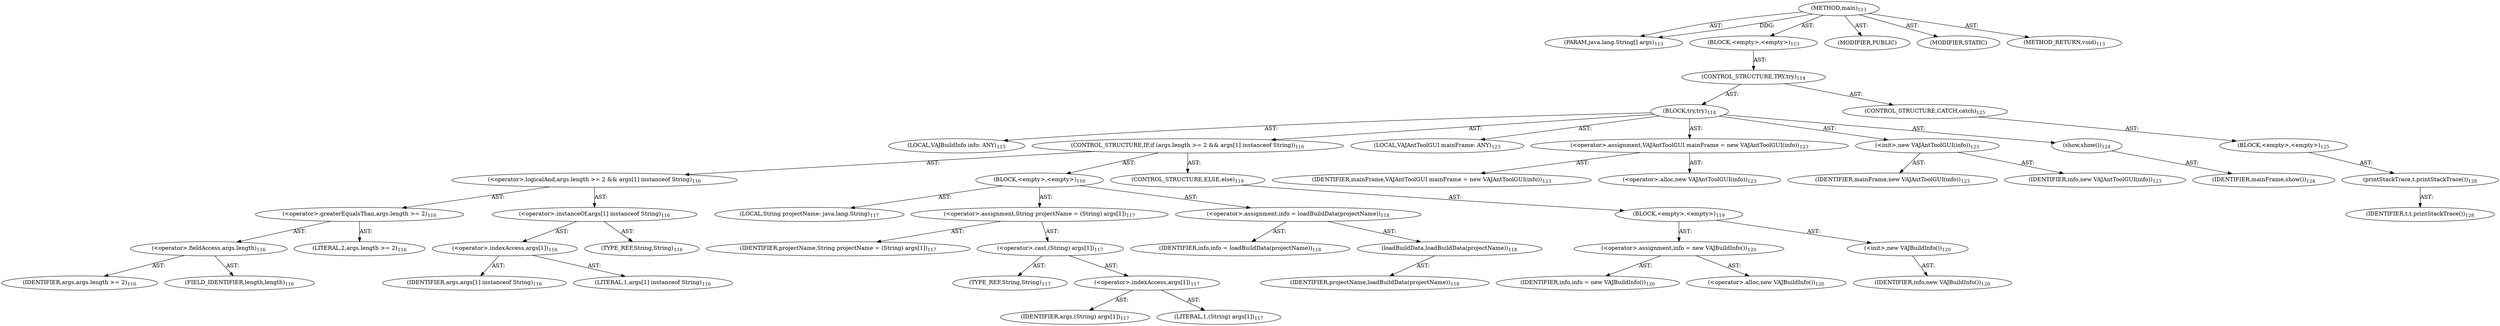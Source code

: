 digraph "main" {  
"111669149697" [label = <(METHOD,main)<SUB>113</SUB>> ]
"115964116993" [label = <(PARAM,java.lang.String[] args)<SUB>113</SUB>> ]
"25769803782" [label = <(BLOCK,&lt;empty&gt;,&lt;empty&gt;)<SUB>113</SUB>> ]
"47244640260" [label = <(CONTROL_STRUCTURE,TRY,try)<SUB>114</SUB>> ]
"25769803783" [label = <(BLOCK,try,try)<SUB>114</SUB>> ]
"94489280517" [label = <(LOCAL,VAJBuildInfo info: ANY)<SUB>115</SUB>> ]
"47244640261" [label = <(CONTROL_STRUCTURE,IF,if (args.length &gt;= 2 &amp;&amp; args[1] instanceof String))<SUB>116</SUB>> ]
"30064771097" [label = <(&lt;operator&gt;.logicalAnd,args.length &gt;= 2 &amp;&amp; args[1] instanceof String)<SUB>116</SUB>> ]
"30064771098" [label = <(&lt;operator&gt;.greaterEqualsThan,args.length &gt;= 2)<SUB>116</SUB>> ]
"30064771099" [label = <(&lt;operator&gt;.fieldAccess,args.length)<SUB>116</SUB>> ]
"68719476758" [label = <(IDENTIFIER,args,args.length &gt;= 2)<SUB>116</SUB>> ]
"55834574850" [label = <(FIELD_IDENTIFIER,length,length)<SUB>116</SUB>> ]
"90194313219" [label = <(LITERAL,2,args.length &gt;= 2)<SUB>116</SUB>> ]
"30064771100" [label = <(&lt;operator&gt;.instanceOf,args[1] instanceof String)<SUB>116</SUB>> ]
"30064771101" [label = <(&lt;operator&gt;.indexAccess,args[1])<SUB>116</SUB>> ]
"68719476759" [label = <(IDENTIFIER,args,args[1] instanceof String)<SUB>116</SUB>> ]
"90194313220" [label = <(LITERAL,1,args[1] instanceof String)<SUB>116</SUB>> ]
"180388626435" [label = <(TYPE_REF,String,String)<SUB>116</SUB>> ]
"25769803784" [label = <(BLOCK,&lt;empty&gt;,&lt;empty&gt;)<SUB>116</SUB>> ]
"94489280518" [label = <(LOCAL,String projectName: java.lang.String)<SUB>117</SUB>> ]
"30064771102" [label = <(&lt;operator&gt;.assignment,String projectName = (String) args[1])<SUB>117</SUB>> ]
"68719476760" [label = <(IDENTIFIER,projectName,String projectName = (String) args[1])<SUB>117</SUB>> ]
"30064771103" [label = <(&lt;operator&gt;.cast,(String) args[1])<SUB>117</SUB>> ]
"180388626436" [label = <(TYPE_REF,String,String)<SUB>117</SUB>> ]
"30064771104" [label = <(&lt;operator&gt;.indexAccess,args[1])<SUB>117</SUB>> ]
"68719476761" [label = <(IDENTIFIER,args,(String) args[1])<SUB>117</SUB>> ]
"90194313221" [label = <(LITERAL,1,(String) args[1])<SUB>117</SUB>> ]
"30064771105" [label = <(&lt;operator&gt;.assignment,info = loadBuildData(projectName))<SUB>118</SUB>> ]
"68719476762" [label = <(IDENTIFIER,info,info = loadBuildData(projectName))<SUB>118</SUB>> ]
"30064771106" [label = <(loadBuildData,loadBuildData(projectName))<SUB>118</SUB>> ]
"68719476763" [label = <(IDENTIFIER,projectName,loadBuildData(projectName))<SUB>118</SUB>> ]
"47244640262" [label = <(CONTROL_STRUCTURE,ELSE,else)<SUB>119</SUB>> ]
"25769803785" [label = <(BLOCK,&lt;empty&gt;,&lt;empty&gt;)<SUB>119</SUB>> ]
"30064771107" [label = <(&lt;operator&gt;.assignment,info = new VAJBuildInfo())<SUB>120</SUB>> ]
"68719476764" [label = <(IDENTIFIER,info,info = new VAJBuildInfo())<SUB>120</SUB>> ]
"30064771108" [label = <(&lt;operator&gt;.alloc,new VAJBuildInfo())<SUB>120</SUB>> ]
"30064771109" [label = <(&lt;init&gt;,new VAJBuildInfo())<SUB>120</SUB>> ]
"68719476765" [label = <(IDENTIFIER,info,new VAJBuildInfo())<SUB>120</SUB>> ]
"94489280519" [label = <(LOCAL,VAJAntToolGUI mainFrame: ANY)<SUB>123</SUB>> ]
"30064771110" [label = <(&lt;operator&gt;.assignment,VAJAntToolGUI mainFrame = new VAJAntToolGUI(info))<SUB>123</SUB>> ]
"68719476766" [label = <(IDENTIFIER,mainFrame,VAJAntToolGUI mainFrame = new VAJAntToolGUI(info))<SUB>123</SUB>> ]
"30064771111" [label = <(&lt;operator&gt;.alloc,new VAJAntToolGUI(info))<SUB>123</SUB>> ]
"30064771112" [label = <(&lt;init&gt;,new VAJAntToolGUI(info))<SUB>123</SUB>> ]
"68719476767" [label = <(IDENTIFIER,mainFrame,new VAJAntToolGUI(info))<SUB>123</SUB>> ]
"68719476768" [label = <(IDENTIFIER,info,new VAJAntToolGUI(info))<SUB>123</SUB>> ]
"30064771113" [label = <(show,show())<SUB>124</SUB>> ]
"68719476769" [label = <(IDENTIFIER,mainFrame,show())<SUB>124</SUB>> ]
"47244640263" [label = <(CONTROL_STRUCTURE,CATCH,catch)<SUB>125</SUB>> ]
"25769803786" [label = <(BLOCK,&lt;empty&gt;,&lt;empty&gt;)<SUB>125</SUB>> ]
"30064771114" [label = <(printStackTrace,t.printStackTrace())<SUB>128</SUB>> ]
"68719476770" [label = <(IDENTIFIER,t,t.printStackTrace())<SUB>128</SUB>> ]
"133143986180" [label = <(MODIFIER,PUBLIC)> ]
"133143986181" [label = <(MODIFIER,STATIC)> ]
"128849018881" [label = <(METHOD_RETURN,void)<SUB>113</SUB>> ]
  "111669149697" -> "115964116993"  [ label = "AST: "] 
  "111669149697" -> "25769803782"  [ label = "AST: "] 
  "111669149697" -> "133143986180"  [ label = "AST: "] 
  "111669149697" -> "133143986181"  [ label = "AST: "] 
  "111669149697" -> "128849018881"  [ label = "AST: "] 
  "25769803782" -> "47244640260"  [ label = "AST: "] 
  "47244640260" -> "25769803783"  [ label = "AST: "] 
  "47244640260" -> "47244640263"  [ label = "AST: "] 
  "25769803783" -> "94489280517"  [ label = "AST: "] 
  "25769803783" -> "47244640261"  [ label = "AST: "] 
  "25769803783" -> "94489280519"  [ label = "AST: "] 
  "25769803783" -> "30064771110"  [ label = "AST: "] 
  "25769803783" -> "30064771112"  [ label = "AST: "] 
  "25769803783" -> "30064771113"  [ label = "AST: "] 
  "47244640261" -> "30064771097"  [ label = "AST: "] 
  "47244640261" -> "25769803784"  [ label = "AST: "] 
  "47244640261" -> "47244640262"  [ label = "AST: "] 
  "30064771097" -> "30064771098"  [ label = "AST: "] 
  "30064771097" -> "30064771100"  [ label = "AST: "] 
  "30064771098" -> "30064771099"  [ label = "AST: "] 
  "30064771098" -> "90194313219"  [ label = "AST: "] 
  "30064771099" -> "68719476758"  [ label = "AST: "] 
  "30064771099" -> "55834574850"  [ label = "AST: "] 
  "30064771100" -> "30064771101"  [ label = "AST: "] 
  "30064771100" -> "180388626435"  [ label = "AST: "] 
  "30064771101" -> "68719476759"  [ label = "AST: "] 
  "30064771101" -> "90194313220"  [ label = "AST: "] 
  "25769803784" -> "94489280518"  [ label = "AST: "] 
  "25769803784" -> "30064771102"  [ label = "AST: "] 
  "25769803784" -> "30064771105"  [ label = "AST: "] 
  "30064771102" -> "68719476760"  [ label = "AST: "] 
  "30064771102" -> "30064771103"  [ label = "AST: "] 
  "30064771103" -> "180388626436"  [ label = "AST: "] 
  "30064771103" -> "30064771104"  [ label = "AST: "] 
  "30064771104" -> "68719476761"  [ label = "AST: "] 
  "30064771104" -> "90194313221"  [ label = "AST: "] 
  "30064771105" -> "68719476762"  [ label = "AST: "] 
  "30064771105" -> "30064771106"  [ label = "AST: "] 
  "30064771106" -> "68719476763"  [ label = "AST: "] 
  "47244640262" -> "25769803785"  [ label = "AST: "] 
  "25769803785" -> "30064771107"  [ label = "AST: "] 
  "25769803785" -> "30064771109"  [ label = "AST: "] 
  "30064771107" -> "68719476764"  [ label = "AST: "] 
  "30064771107" -> "30064771108"  [ label = "AST: "] 
  "30064771109" -> "68719476765"  [ label = "AST: "] 
  "30064771110" -> "68719476766"  [ label = "AST: "] 
  "30064771110" -> "30064771111"  [ label = "AST: "] 
  "30064771112" -> "68719476767"  [ label = "AST: "] 
  "30064771112" -> "68719476768"  [ label = "AST: "] 
  "30064771113" -> "68719476769"  [ label = "AST: "] 
  "47244640263" -> "25769803786"  [ label = "AST: "] 
  "25769803786" -> "30064771114"  [ label = "AST: "] 
  "30064771114" -> "68719476770"  [ label = "AST: "] 
  "111669149697" -> "115964116993"  [ label = "DDG: "] 
}
